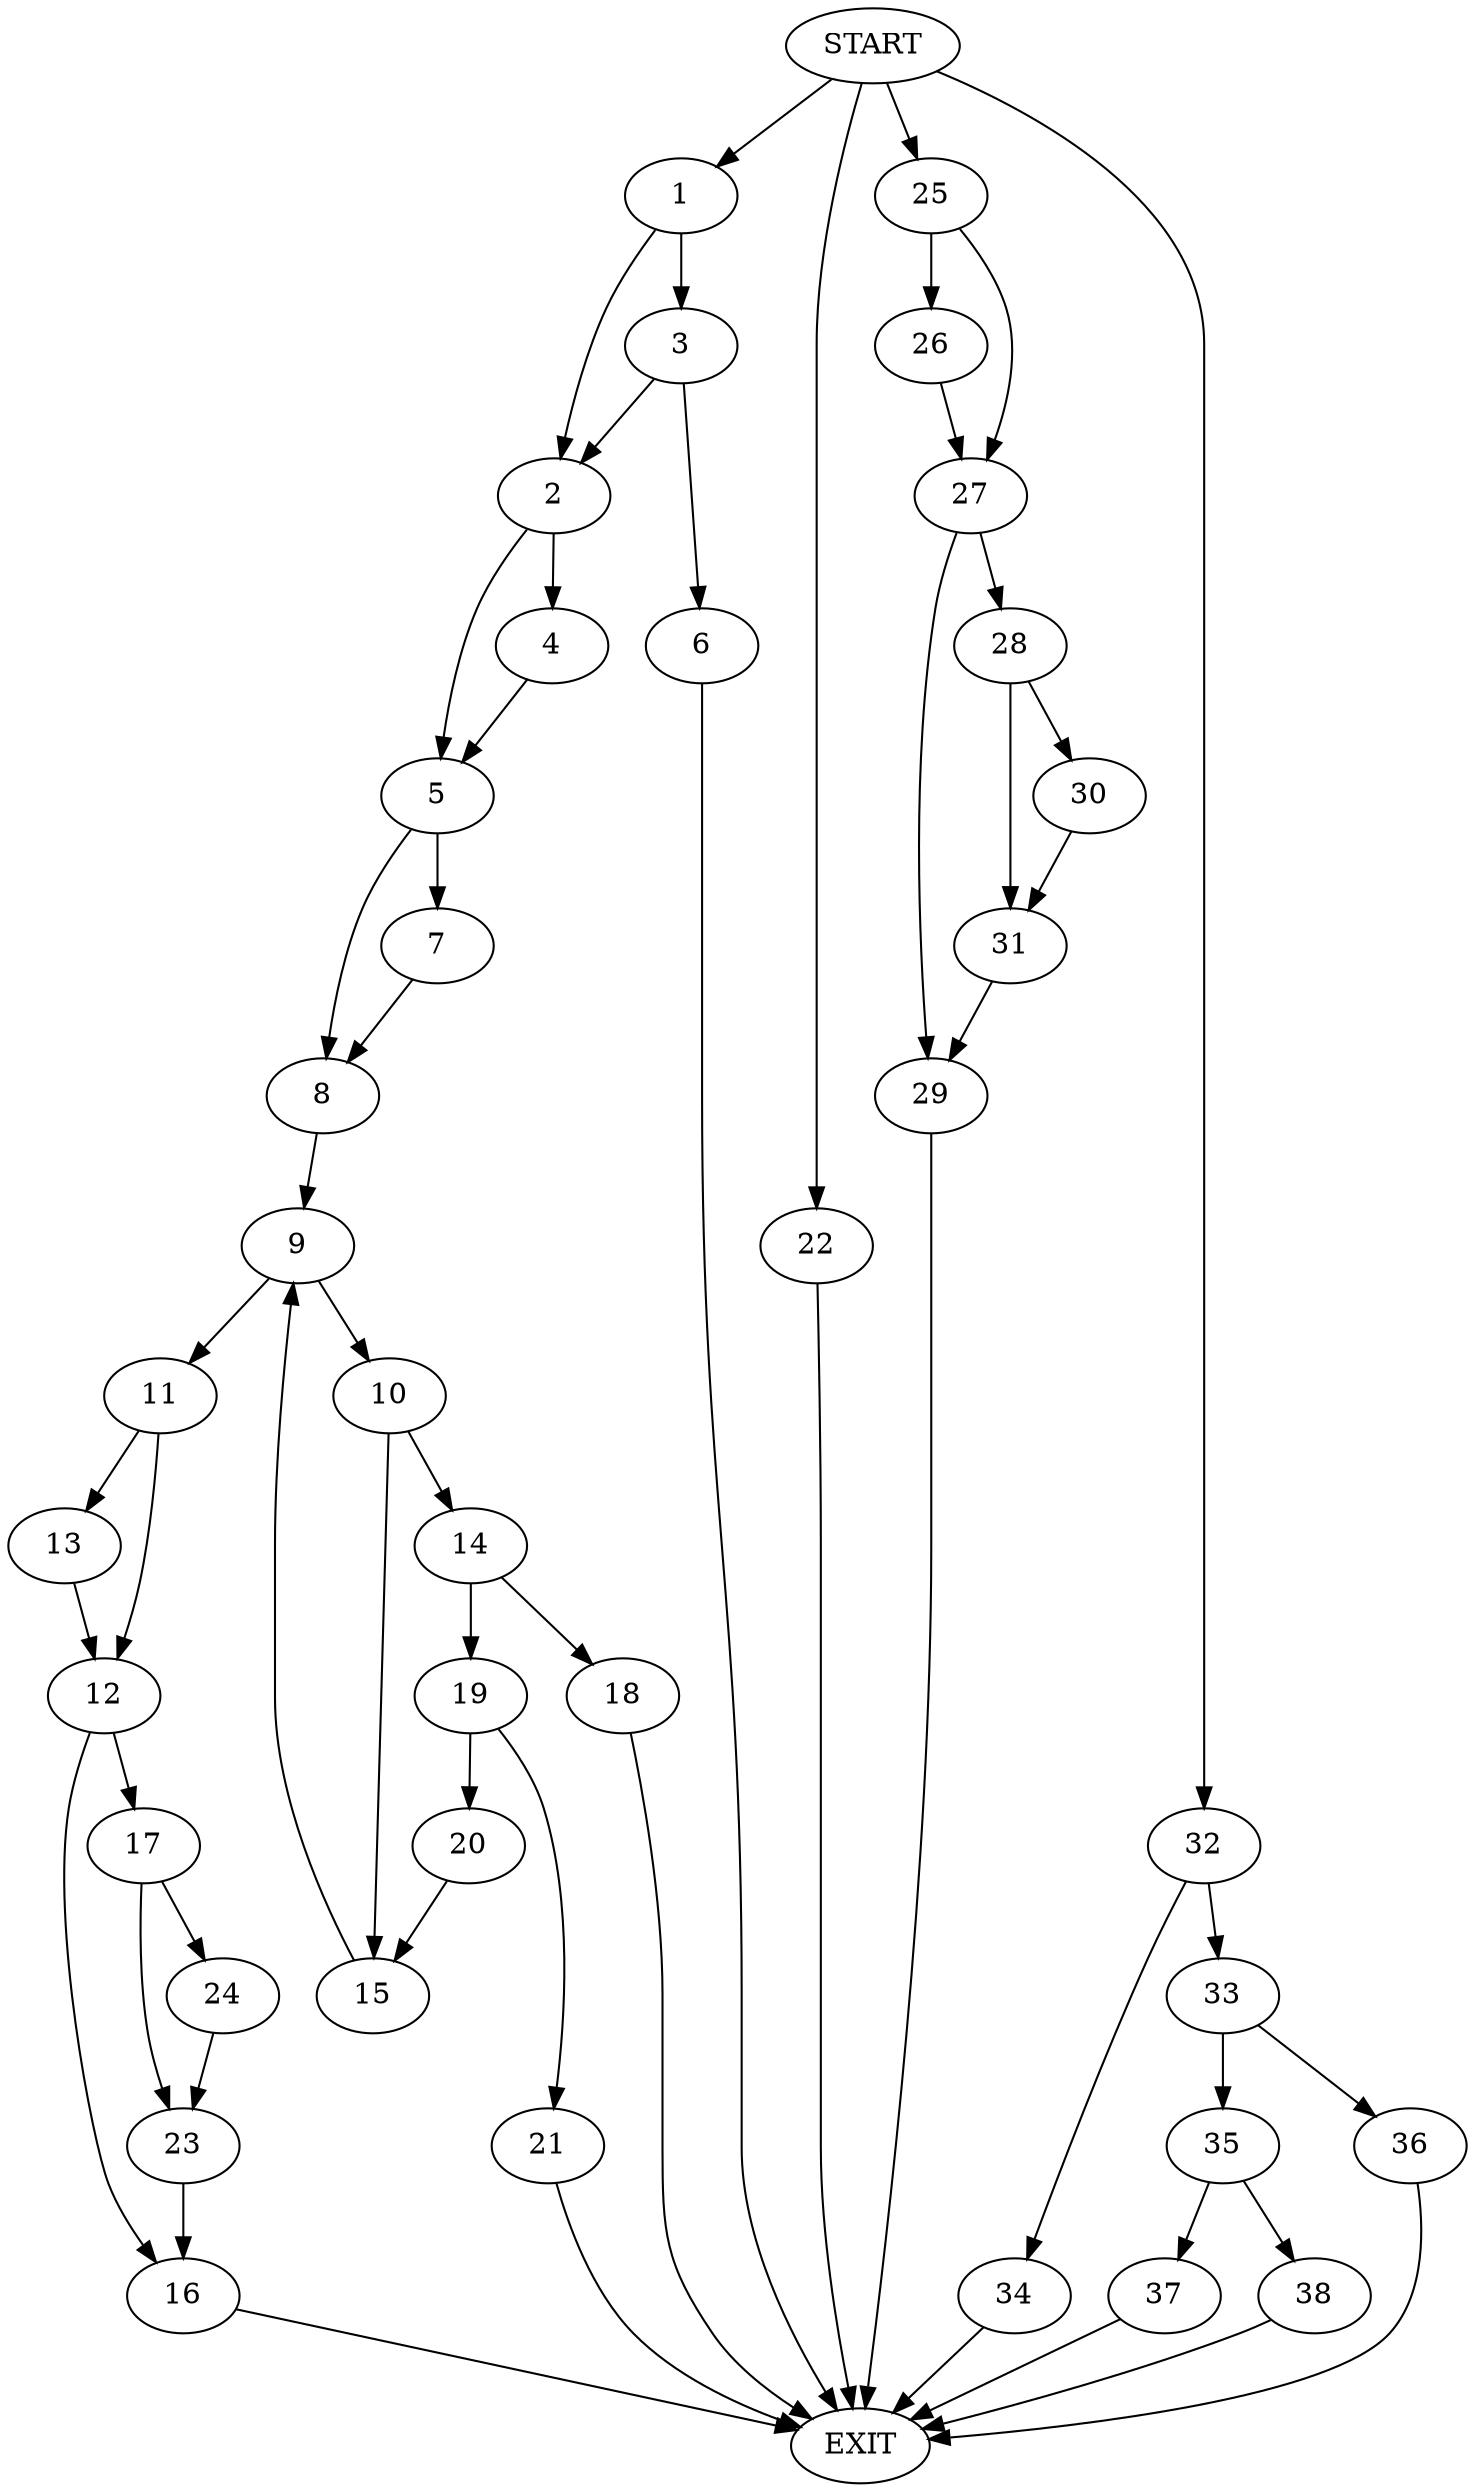 digraph {
0 [label="START"]
39 [label="EXIT"]
0 -> 1
1 -> 2
1 -> 3
2 -> 4
2 -> 5
3 -> 6
3 -> 2
6 -> 39
4 -> 5
5 -> 7
5 -> 8
8 -> 9
7 -> 8
9 -> 10
9 -> 11
11 -> 12
11 -> 13
10 -> 14
10 -> 15
13 -> 12
12 -> 16
12 -> 17
14 -> 18
14 -> 19
15 -> 9
19 -> 20
19 -> 21
18 -> 39
21 -> 39
20 -> 15
0 -> 22
22 -> 39
17 -> 23
17 -> 24
16 -> 39
24 -> 23
23 -> 16
0 -> 25
25 -> 26
25 -> 27
27 -> 28
27 -> 29
26 -> 27
28 -> 30
28 -> 31
29 -> 39
31 -> 29
30 -> 31
0 -> 32
32 -> 33
32 -> 34
34 -> 39
33 -> 35
33 -> 36
35 -> 37
35 -> 38
36 -> 39
38 -> 39
37 -> 39
}
